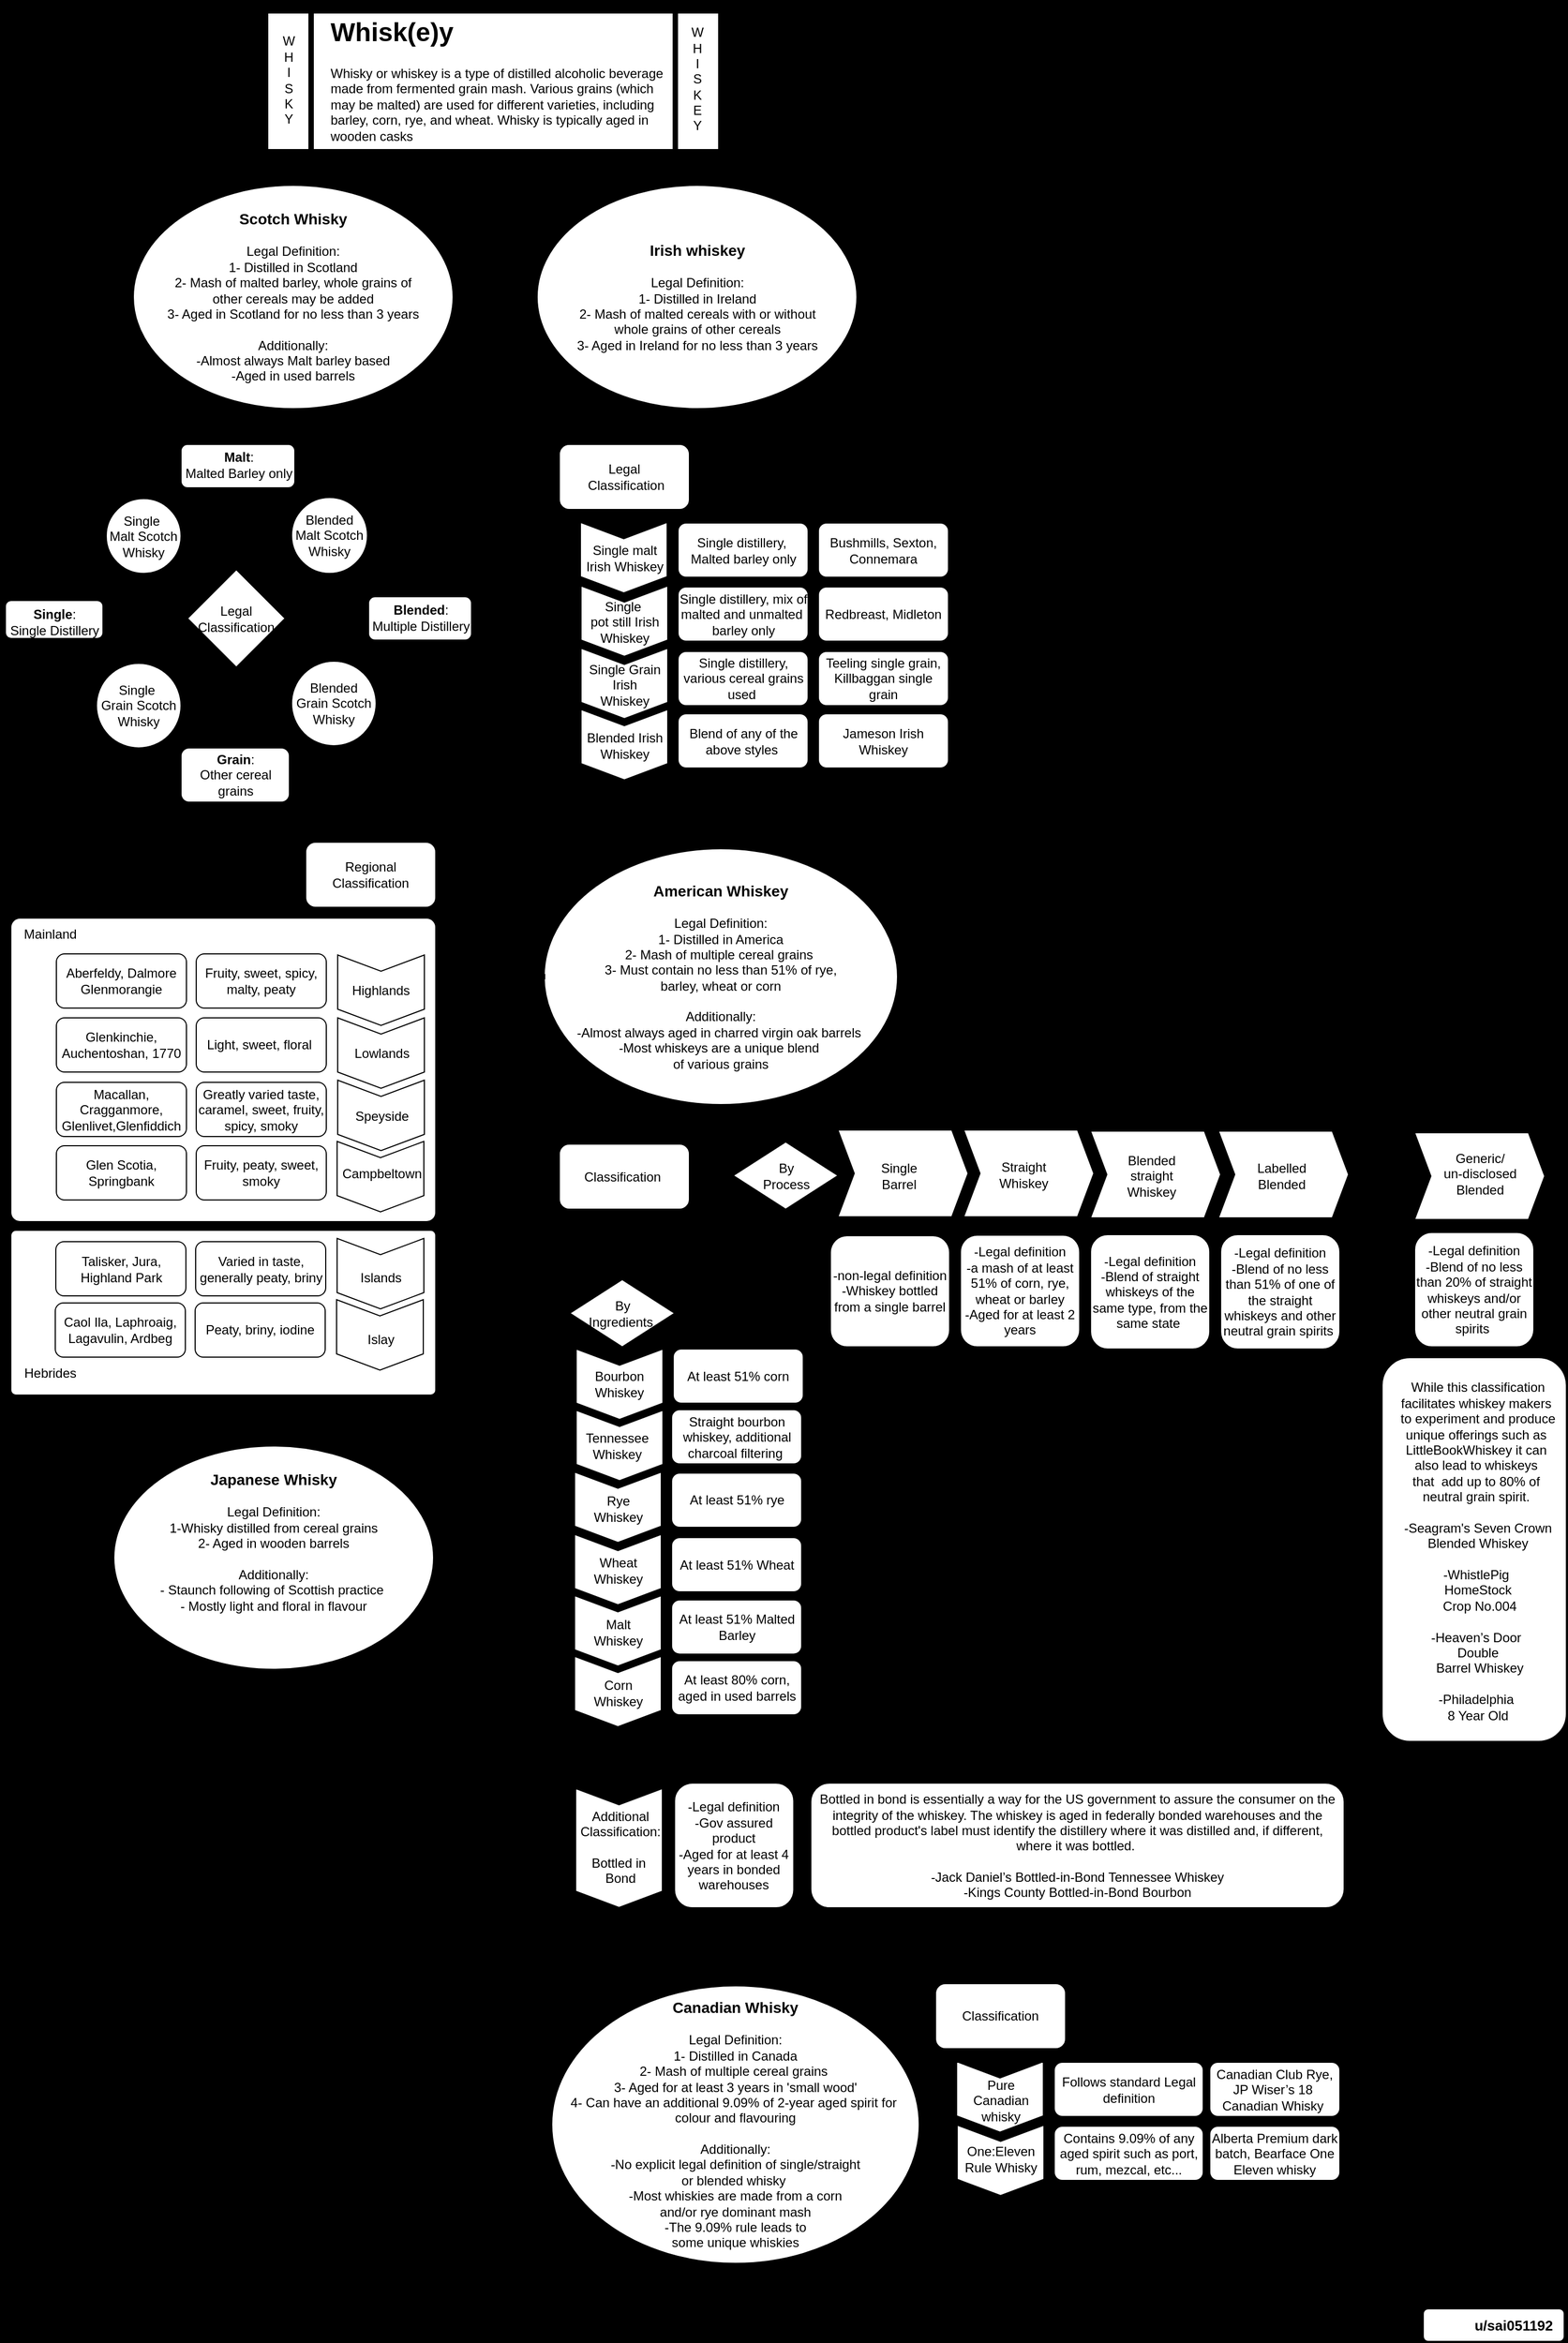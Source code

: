 <mxfile version="14.0.1" type="device"><diagram id="6a731a19-8d31-9384-78a2-239565b7b9f0" name="Page-1"><mxGraphModel dx="1146" dy="722" grid="1" gridSize="10" guides="1" tooltips="1" connect="1" arrows="1" fold="1" page="1" pageScale="1" pageWidth="1169" pageHeight="827" background="#000000" math="0" shadow="0"><root><mxCell id="0"/><mxCell id="1" parent="0"/><mxCell id="G5E0IawnPTicpQYg6UN2-80" value="" style="rounded=1;whiteSpace=wrap;html=1;arcSize=3;" vertex="1" parent="1"><mxGeometry x="140" y="1355" width="392" height="152" as="geometry"/></mxCell><mxCell id="G5E0IawnPTicpQYg6UN2-79" value="" style="rounded=1;whiteSpace=wrap;html=1;arcSize=3;" vertex="1" parent="1"><mxGeometry x="140" y="1067" width="392" height="280" as="geometry"/></mxCell><mxCell id="G5E0IawnPTicpQYg6UN2-76" value="" style="rounded=1;whiteSpace=wrap;html=1;" vertex="1" parent="1"><mxGeometry x="1405" y="1472.5" width="170" height="354" as="geometry"/></mxCell><mxCell id="c1NX1XKidlGwIYhlIk2x-1545" value="" style="shape=process;whiteSpace=wrap;html=1;backgroundOutline=1;rounded=0;sketch=0;strokeWidth=5;" parent="1" vertex="1"><mxGeometry x="375" y="230" width="420" height="130" as="geometry"/></mxCell><mxCell id="c1NX1XKidlGwIYhlIk2x-1542" value="&lt;h1&gt;Whisk(e)y&lt;/h1&gt;&lt;div&gt;Whisky or whiskey is a type of distilled alcoholic beverage made from fermented grain mash. Various grains (which may be malted) are used for different varieties, including barley, corn, rye, and wheat. Whisky is typically aged in wooden casks&lt;br&gt;&lt;/div&gt;" style="text;html=1;strokeColor=none;fillColor=none;spacing=5;spacingTop=-20;whiteSpace=wrap;overflow=hidden;rounded=0;sketch=0;" parent="1" vertex="1"><mxGeometry x="430" y="230" width="320" height="120" as="geometry"/></mxCell><mxCell id="c1NX1XKidlGwIYhlIk2x-1558" value="W&lt;br&gt;H&lt;br&gt;I&lt;br&gt;S&lt;br&gt;K&lt;br&gt;Y" style="text;html=1;align=center;verticalAlign=middle;resizable=0;points=[];autosize=1;" parent="1" vertex="1"><mxGeometry x="381" y="249" width="30" height="90" as="geometry"/></mxCell><mxCell id="c1NX1XKidlGwIYhlIk2x-1559" value="W&lt;br&gt;H&lt;br&gt;I&lt;br&gt;S&lt;br&gt;K&lt;br&gt;E&lt;br&gt;Y" style="text;html=1;align=center;verticalAlign=middle;resizable=0;points=[];autosize=1;" parent="1" vertex="1"><mxGeometry x="758" y="243" width="30" height="100" as="geometry"/></mxCell><mxCell id="c1NX1XKidlGwIYhlIk2x-1608" value="Regional Classification" style="rounded=1;whiteSpace=wrap;html=1;glass=0;sketch=0;" parent="1" vertex="1"><mxGeometry x="412" y="997" width="120" height="60" as="geometry"/></mxCell><mxCell id="c1NX1XKidlGwIYhlIk2x-1618" value="&lt;b style=&quot;font-size: 14px&quot;&gt;American Whiskey&lt;br&gt;&lt;/b&gt;&lt;br&gt;Legal Definition:&lt;br&gt;1- Distilled in America&lt;br&gt;2- Mash of multiple cereal&amp;nbsp;grains&amp;nbsp;&lt;br&gt;3- Must contain no less than 51% of rye, &lt;br&gt;barley, wheat or corn&lt;br&gt;&lt;br&gt;Additionally:&lt;br&gt;-Almost always aged in charred virgin oak&amp;nbsp;barrels&amp;nbsp;&lt;br&gt;-Most whiskeys are a unique blend&amp;nbsp;&lt;br&gt;of various grains" style="ellipse;whiteSpace=wrap;html=1;rounded=0;glass=0;sketch=0;strokeWidth=5;" parent="1" vertex="1"><mxGeometry x="630" y="1001" width="330" height="240" as="geometry"/></mxCell><mxCell id="c1NX1XKidlGwIYhlIk2x-1628" value="&lt;b style=&quot;font-size: 14px&quot;&gt;Irish whiskey&lt;br&gt;&lt;/b&gt;&lt;br&gt;Legal Definition:&lt;br&gt;1- Distilled in Ireland &lt;br&gt;2- Mash of malted cereals with or without &lt;br&gt;whole grains of other cereals&lt;br&gt;3- Aged in Ireland for no less than 3 years&lt;br&gt;" style="ellipse;whiteSpace=wrap;html=1;rounded=0;glass=0;sketch=0;strokeWidth=5;" parent="1" vertex="1"><mxGeometry x="623.5" y="389" width="299" height="210" as="geometry"/></mxCell><mxCell id="c1NX1XKidlGwIYhlIk2x-1642" value="Legal&lt;br&gt;&amp;nbsp;Classification" style="rounded=1;whiteSpace=wrap;html=1;glass=0;sketch=0;" parent="1" vertex="1"><mxGeometry x="646" y="630" width="120" height="60" as="geometry"/></mxCell><mxCell id="c1NX1XKidlGwIYhlIk2x-1671" value="Fruity, sweet, spicy, malty, peaty" style="rounded=1;whiteSpace=wrap;html=1;glass=0;sketch=0;" parent="1" vertex="1"><mxGeometry x="311" y="1100" width="120" height="50" as="geometry"/></mxCell><mxCell id="c1NX1XKidlGwIYhlIk2x-1676" value="Light, sweet, floral&amp;nbsp;" style="rounded=1;whiteSpace=wrap;html=1;glass=0;sketch=0;" parent="1" vertex="1"><mxGeometry x="311" y="1159" width="120" height="50" as="geometry"/></mxCell><mxCell id="c1NX1XKidlGwIYhlIk2x-1677" value="Greatly varied taste, caramel, sweet, fruity, spicy, smoky" style="rounded=1;whiteSpace=wrap;html=1;glass=0;sketch=0;" parent="1" vertex="1"><mxGeometry x="311" y="1218.5" width="120" height="50" as="geometry"/></mxCell><mxCell id="c1NX1XKidlGwIYhlIk2x-1678" value="Peaty, briny, iodine" style="rounded=1;whiteSpace=wrap;html=1;glass=0;sketch=0;" parent="1" vertex="1"><mxGeometry x="310" y="1422" width="120" height="50" as="geometry"/></mxCell><mxCell id="c1NX1XKidlGwIYhlIk2x-1679" value="Fruity, peaty, sweet, smoky" style="rounded=1;whiteSpace=wrap;html=1;glass=0;sketch=0;" parent="1" vertex="1"><mxGeometry x="311" y="1277" width="120" height="50" as="geometry"/></mxCell><mxCell id="c1NX1XKidlGwIYhlIk2x-1681" value="" style="shape=step;perimeter=stepPerimeter;whiteSpace=wrap;html=1;fixedSize=1;rounded=0;glass=0;sketch=0;rotation=90;size=15;direction=east;flipH=0;" parent="1" vertex="1"><mxGeometry x="672.95" y="694.45" width="65" height="80" as="geometry"/></mxCell><mxCell id="c1NX1XKidlGwIYhlIk2x-1682" value="" style="shape=step;perimeter=stepPerimeter;whiteSpace=wrap;html=1;fixedSize=1;rounded=0;glass=0;sketch=0;rotation=90;size=15;" parent="1" vertex="1"><mxGeometry x="673.5" y="753" width="65" height="80" as="geometry"/></mxCell><mxCell id="c1NX1XKidlGwIYhlIk2x-1683" value="" style="shape=step;perimeter=stepPerimeter;whiteSpace=wrap;html=1;fixedSize=1;rounded=0;glass=0;sketch=0;rotation=90;size=15;" parent="1" vertex="1"><mxGeometry x="673.5" y="810.5" width="65" height="80" as="geometry"/></mxCell><mxCell id="c1NX1XKidlGwIYhlIk2x-1684" value="" style="shape=step;perimeter=stepPerimeter;whiteSpace=wrap;html=1;fixedSize=1;rounded=0;glass=0;sketch=0;rotation=90;size=15;" parent="1" vertex="1"><mxGeometry x="673.5" y="867" width="65" height="80" as="geometry"/></mxCell><mxCell id="c1NX1XKidlGwIYhlIk2x-1685" value="Single malt&lt;br&gt;Irish Whiskey" style="text;html=1;align=center;verticalAlign=middle;resizable=0;points=[];autosize=1;" parent="1" vertex="1"><mxGeometry x="660.5" y="720" width="90" height="30" as="geometry"/></mxCell><mxCell id="c1NX1XKidlGwIYhlIk2x-1686" value="Single&amp;nbsp;&lt;br&gt;pot still Irish&lt;br&gt;Whiskey" style="text;html=1;align=center;verticalAlign=middle;resizable=0;points=[];autosize=1;" parent="1" vertex="1"><mxGeometry x="666" y="769" width="80" height="50" as="geometry"/></mxCell><mxCell id="c1NX1XKidlGwIYhlIk2x-1687" value="Single Grain &lt;br&gt;Irish&lt;br&gt;Whiskey" style="text;html=1;align=center;verticalAlign=middle;resizable=0;points=[];autosize=1;" parent="1" vertex="1"><mxGeometry x="666" y="826.5" width="80" height="50" as="geometry"/></mxCell><mxCell id="c1NX1XKidlGwIYhlIk2x-1688" value="Blended Irish&lt;br&gt;Whiskey" style="text;html=1;align=center;verticalAlign=middle;resizable=0;points=[];autosize=1;" parent="1" vertex="1"><mxGeometry x="661" y="893" width="90" height="30" as="geometry"/></mxCell><mxCell id="c1NX1XKidlGwIYhlIk2x-1691" value="Single distillery,&amp;nbsp; Malted barley only" style="rounded=1;whiteSpace=wrap;html=1;glass=0;sketch=0;" parent="1" vertex="1"><mxGeometry x="755.5" y="702.5" width="120" height="50" as="geometry"/></mxCell><mxCell id="c1NX1XKidlGwIYhlIk2x-1692" value="Single distillery, mix of malted and unmalted&amp;nbsp; barley only" style="rounded=1;whiteSpace=wrap;html=1;glass=0;sketch=0;" parent="1" vertex="1"><mxGeometry x="755.5" y="761.5" width="120" height="50" as="geometry"/></mxCell><mxCell id="c1NX1XKidlGwIYhlIk2x-1693" value="Single distillery, various cereal grains used&amp;nbsp;" style="rounded=1;whiteSpace=wrap;html=1;glass=0;sketch=0;" parent="1" vertex="1"><mxGeometry x="755.5" y="821" width="120" height="50" as="geometry"/></mxCell><mxCell id="c1NX1XKidlGwIYhlIk2x-1694" value="Blend of any of the above styles&amp;nbsp;" style="rounded=1;whiteSpace=wrap;html=1;glass=0;sketch=0;" parent="1" vertex="1"><mxGeometry x="755.5" y="878.5" width="120" height="50" as="geometry"/></mxCell><mxCell id="c1NX1XKidlGwIYhlIk2x-1696" value="" style="shape=step;perimeter=stepPerimeter;whiteSpace=wrap;html=1;fixedSize=1;rounded=0;glass=0;sketch=0;rotation=90;size=15;direction=east;flipH=0;" parent="1" vertex="1"><mxGeometry x="669.05" y="1457" width="65" height="80" as="geometry"/></mxCell><mxCell id="c1NX1XKidlGwIYhlIk2x-1697" value="" style="shape=step;perimeter=stepPerimeter;whiteSpace=wrap;html=1;fixedSize=1;rounded=0;glass=0;sketch=0;rotation=90;size=15;" parent="1" vertex="1"><mxGeometry x="667.55" y="1570.5" width="65" height="80" as="geometry"/></mxCell><mxCell id="c1NX1XKidlGwIYhlIk2x-1698" value="" style="shape=step;perimeter=stepPerimeter;whiteSpace=wrap;html=1;fixedSize=1;rounded=0;glass=0;sketch=0;rotation=90;size=15;" parent="1" vertex="1"><mxGeometry x="667.55" y="1628" width="65" height="80" as="geometry"/></mxCell><mxCell id="c1NX1XKidlGwIYhlIk2x-1699" value="" style="shape=step;perimeter=stepPerimeter;whiteSpace=wrap;html=1;fixedSize=1;rounded=0;glass=0;sketch=0;rotation=90;size=15;" parent="1" vertex="1"><mxGeometry x="667.55" y="1684.5" width="65" height="80" as="geometry"/></mxCell><mxCell id="c1NX1XKidlGwIYhlIk2x-1700" value="Bourbon&lt;br&gt;Whiskey" style="text;html=1;align=center;verticalAlign=middle;resizable=0;points=[];autosize=1;" parent="1" vertex="1"><mxGeometry x="671.05" y="1482" width="60" height="30" as="geometry"/></mxCell><mxCell id="c1NX1XKidlGwIYhlIk2x-1701" value="Rye&lt;br&gt;Whiskey" style="text;html=1;align=center;verticalAlign=middle;resizable=0;points=[];autosize=1;" parent="1" vertex="1"><mxGeometry x="670.05" y="1596.5" width="60" height="30" as="geometry"/></mxCell><mxCell id="c1NX1XKidlGwIYhlIk2x-1702" value="Wheat&lt;br&gt;Whiskey" style="text;html=1;align=center;verticalAlign=middle;resizable=0;points=[];autosize=1;" parent="1" vertex="1"><mxGeometry x="670.05" y="1654" width="60" height="30" as="geometry"/></mxCell><mxCell id="c1NX1XKidlGwIYhlIk2x-1703" value="Malt&lt;br&gt;Whiskey" style="text;html=1;align=center;verticalAlign=middle;resizable=0;points=[];autosize=1;" parent="1" vertex="1"><mxGeometry x="670.05" y="1710.5" width="60" height="30" as="geometry"/></mxCell><mxCell id="c1NX1XKidlGwIYhlIk2x-1704" value="At least 51% corn" style="rounded=1;whiteSpace=wrap;html=1;glass=0;sketch=0;" parent="1" vertex="1"><mxGeometry x="751.05" y="1464.5" width="120" height="50" as="geometry"/></mxCell><mxCell id="c1NX1XKidlGwIYhlIk2x-1705" value="At least 51% rye" style="rounded=1;whiteSpace=wrap;html=1;glass=0;sketch=0;" parent="1" vertex="1"><mxGeometry x="749.55" y="1579" width="120" height="50" as="geometry"/></mxCell><mxCell id="c1NX1XKidlGwIYhlIk2x-1706" value="At least 51% Wheat" style="rounded=1;whiteSpace=wrap;html=1;glass=0;sketch=0;" parent="1" vertex="1"><mxGeometry x="749.55" y="1638.5" width="120" height="50" as="geometry"/></mxCell><mxCell id="c1NX1XKidlGwIYhlIk2x-1707" value="At least 51% Malted Barley" style="rounded=1;whiteSpace=wrap;html=1;glass=0;sketch=0;" parent="1" vertex="1"><mxGeometry x="749.55" y="1696" width="120" height="50" as="geometry"/></mxCell><mxCell id="c1NX1XKidlGwIYhlIk2x-1571" value="&lt;span&gt;&lt;b&gt;&lt;font style=&quot;font-size: 14px&quot;&gt;Scotch Whisky&lt;/font&gt;&lt;/b&gt;&lt;/span&gt;&lt;br&gt;&lt;br&gt;&lt;span&gt;Legal Definition:&lt;/span&gt;&lt;br&gt;&lt;span&gt;1- Distilled in Scotland&lt;br&gt;2- Mash of malted barley, whole grains of &lt;br&gt;other cereals may be added&lt;br&gt;3- Aged in Scotland for no less than 3 years&lt;br&gt;&lt;br&gt;&lt;/span&gt;Additionally:&lt;br&gt;-Almost always Malt barley based&lt;br&gt;-Aged in used barrels&lt;span&gt;&lt;br&gt;&lt;/span&gt;" style="ellipse;whiteSpace=wrap;html=1;rounded=0;glass=0;sketch=0;strokeWidth=5;" parent="1" vertex="1"><mxGeometry x="251" y="389" width="299" height="210" as="geometry"/></mxCell><mxCell id="c1NX1XKidlGwIYhlIk2x-1709" value="" style="group" parent="1" vertex="1" connectable="0"><mxGeometry x="130" y="630" width="443" height="330" as="geometry"/></mxCell><mxCell id="c1NX1XKidlGwIYhlIk2x-1594" value="" style="group" parent="c1NX1XKidlGwIYhlIk2x-1709" vertex="1" connectable="0"><mxGeometry x="333" y="140.5" width="110" height="40" as="geometry"/></mxCell><mxCell id="c1NX1XKidlGwIYhlIk2x-1593" value="" style="rounded=1;whiteSpace=wrap;html=1;glass=0;sketch=0;" parent="c1NX1XKidlGwIYhlIk2x-1594" vertex="1"><mxGeometry x="7" width="95" height="40" as="geometry"/></mxCell><mxCell id="c1NX1XKidlGwIYhlIk2x-1584" value="&lt;b&gt;Blended&lt;/b&gt;: &lt;br&gt;Multiple Distillery" style="text;html=1;align=center;verticalAlign=middle;resizable=0;points=[];autosize=1;" parent="c1NX1XKidlGwIYhlIk2x-1594" vertex="1"><mxGeometry y="4.5" width="110" height="30" as="geometry"/></mxCell><mxCell id="c1NX1XKidlGwIYhlIk2x-1581" value="" style="endArrow=none;html=1;" parent="c1NX1XKidlGwIYhlIk2x-1709" edge="1"><mxGeometry x="-80" y="40" width="50" height="50" as="geometry"><mxPoint x="98" y="160" as="sourcePoint"/><mxPoint x="338" y="160" as="targetPoint"/></mxGeometry></mxCell><mxCell id="c1NX1XKidlGwIYhlIk2x-1582" value="" style="endArrow=none;html=1;" parent="c1NX1XKidlGwIYhlIk2x-1709" edge="1"><mxGeometry x="-80" y="40" width="50" height="50" as="geometry"><mxPoint x="218" y="40" as="sourcePoint"/><mxPoint x="218" y="280" as="targetPoint"/></mxGeometry></mxCell><mxCell id="c1NX1XKidlGwIYhlIk2x-1588" value="" style="group" parent="c1NX1XKidlGwIYhlIk2x-1709" vertex="1" connectable="0"><mxGeometry x="167" width="105" height="40" as="geometry"/></mxCell><mxCell id="c1NX1XKidlGwIYhlIk2x-1587" value="" style="rounded=1;whiteSpace=wrap;html=1;glass=0;sketch=0;" parent="c1NX1XKidlGwIYhlIk2x-1588" vertex="1"><mxGeometry width="105" height="40" as="geometry"/></mxCell><mxCell id="c1NX1XKidlGwIYhlIk2x-1585" value="&lt;b&gt;Malt&lt;/b&gt;: &lt;br&gt;Malted Barley only" style="text;html=1;align=center;verticalAlign=middle;resizable=0;points=[];autosize=1;" parent="c1NX1XKidlGwIYhlIk2x-1588" vertex="1"><mxGeometry x="-2" y="4" width="110" height="30" as="geometry"/></mxCell><mxCell id="c1NX1XKidlGwIYhlIk2x-1591" value="" style="group" parent="c1NX1XKidlGwIYhlIk2x-1709" vertex="1" connectable="0"><mxGeometry y="144" width="100" height="35" as="geometry"/></mxCell><mxCell id="c1NX1XKidlGwIYhlIk2x-1589" value="" style="rounded=1;whiteSpace=wrap;html=1;glass=0;sketch=0;" parent="c1NX1XKidlGwIYhlIk2x-1591" vertex="1"><mxGeometry x="5" width="90" height="35" as="geometry"/></mxCell><mxCell id="c1NX1XKidlGwIYhlIk2x-1583" value="&lt;b&gt;Single&lt;/b&gt;: &lt;br&gt;Single Distillery" style="text;html=1;align=center;verticalAlign=middle;resizable=0;points=[];autosize=1;" parent="c1NX1XKidlGwIYhlIk2x-1591" vertex="1"><mxGeometry y="5" width="100" height="30" as="geometry"/></mxCell><mxCell id="c1NX1XKidlGwIYhlIk2x-1595" value="Legal&lt;br&gt;Classification" style="rhombus;whiteSpace=wrap;html=1;rounded=0;glass=0;sketch=0;" parent="c1NX1XKidlGwIYhlIk2x-1709" vertex="1"><mxGeometry x="173" y="115.5" width="90" height="90" as="geometry"/></mxCell><mxCell id="c1NX1XKidlGwIYhlIk2x-1596" value="Single&amp;nbsp;&lt;br&gt;Malt Scotch Whisky" style="ellipse;whiteSpace=wrap;html=1;aspect=fixed;rounded=0;glass=0;sketch=0;" parent="c1NX1XKidlGwIYhlIk2x-1709" vertex="1"><mxGeometry x="98" y="50" width="69" height="69" as="geometry"/></mxCell><mxCell id="c1NX1XKidlGwIYhlIk2x-1597" value="Blended Malt Scotch Whisky" style="ellipse;whiteSpace=wrap;html=1;aspect=fixed;rounded=0;glass=0;sketch=0;" parent="c1NX1XKidlGwIYhlIk2x-1709" vertex="1"><mxGeometry x="269" y="49" width="70" height="70" as="geometry"/></mxCell><mxCell id="c1NX1XKidlGwIYhlIk2x-1598" value="Single&amp;nbsp;&lt;br&gt;Grain Scotch Whisky" style="ellipse;whiteSpace=wrap;html=1;aspect=fixed;rounded=0;glass=0;sketch=0;" parent="c1NX1XKidlGwIYhlIk2x-1709" vertex="1"><mxGeometry x="89" y="202" width="78" height="78" as="geometry"/></mxCell><mxCell id="c1NX1XKidlGwIYhlIk2x-1599" value="Blended Grain Scotch Whisky" style="ellipse;whiteSpace=wrap;html=1;aspect=fixed;rounded=0;glass=0;sketch=0;" parent="c1NX1XKidlGwIYhlIk2x-1709" vertex="1"><mxGeometry x="269" y="200" width="78" height="78" as="geometry"/></mxCell><mxCell id="c1NX1XKidlGwIYhlIk2x-1605" value="" style="group" parent="c1NX1XKidlGwIYhlIk2x-1709" vertex="1" connectable="0"><mxGeometry x="167" y="280" width="100" height="50" as="geometry"/></mxCell><mxCell id="c1NX1XKidlGwIYhlIk2x-1590" value="" style="rounded=1;whiteSpace=wrap;html=1;glass=0;sketch=0;" parent="c1NX1XKidlGwIYhlIk2x-1605" vertex="1"><mxGeometry width="100" height="50" as="geometry"/></mxCell><mxCell id="c1NX1XKidlGwIYhlIk2x-1586" value="&lt;b&gt;Grain&lt;/b&gt;: &lt;br&gt;Other cereal &lt;br&gt;grains" style="text;html=1;align=center;verticalAlign=middle;resizable=0;points=[];autosize=1;" parent="c1NX1XKidlGwIYhlIk2x-1605" vertex="1"><mxGeometry x="10" width="80" height="50" as="geometry"/></mxCell><mxCell id="c1NX1XKidlGwIYhlIk2x-1710" value="" style="endArrow=none;html=1;entryX=0.5;entryY=1;entryDx=0;entryDy=0;strokeWidth=5;" parent="1" target="c1NX1XKidlGwIYhlIk2x-1545" edge="1"><mxGeometry width="50" height="50" relative="1" as="geometry"><mxPoint x="585" y="2330" as="sourcePoint"/><mxPoint x="590" y="830" as="targetPoint"/></mxGeometry></mxCell><mxCell id="c1NX1XKidlGwIYhlIk2x-1711" value="" style="endArrow=none;html=1;strokeWidth=5;exitX=1;exitY=0.5;exitDx=0;exitDy=0;entryX=0;entryY=0.5;entryDx=0;entryDy=0;" parent="1" source="c1NX1XKidlGwIYhlIk2x-1571" target="c1NX1XKidlGwIYhlIk2x-1628" edge="1"><mxGeometry width="50" height="50" relative="1" as="geometry"><mxPoint x="420" y="540" as="sourcePoint"/><mxPoint x="590" y="490" as="targetPoint"/></mxGeometry></mxCell><mxCell id="c1NX1XKidlGwIYhlIk2x-1712" value="" style="endArrow=none;html=1;strokeWidth=5;entryX=0;entryY=0.5;entryDx=0;entryDy=0;" parent="1" edge="1"><mxGeometry width="50" height="50" relative="1" as="geometry"><mxPoint x="583" y="1121" as="sourcePoint"/><mxPoint x="633" y="1121" as="targetPoint"/></mxGeometry></mxCell><mxCell id="c1NX1XKidlGwIYhlIk2x-1718" value="Bushmills, Sexton, Connemara" style="rounded=1;whiteSpace=wrap;html=1;glass=0;sketch=0;" parent="1" vertex="1"><mxGeometry x="885" y="702.5" width="120" height="50" as="geometry"/></mxCell><mxCell id="c1NX1XKidlGwIYhlIk2x-1719" value="Redbreast, Midleton" style="rounded=1;whiteSpace=wrap;html=1;glass=0;sketch=0;" parent="1" vertex="1"><mxGeometry x="885" y="761.5" width="120" height="50" as="geometry"/></mxCell><mxCell id="c1NX1XKidlGwIYhlIk2x-1720" value="Teeling single grain,&lt;br&gt;Killbaggan single grain" style="rounded=1;whiteSpace=wrap;html=1;glass=0;sketch=0;" parent="1" vertex="1"><mxGeometry x="885" y="821" width="120" height="50" as="geometry"/></mxCell><mxCell id="c1NX1XKidlGwIYhlIk2x-1721" value="Jameson Irish Whiskey" style="rounded=1;whiteSpace=wrap;html=1;glass=0;sketch=0;" parent="1" vertex="1"><mxGeometry x="885" y="878.5" width="120" height="50" as="geometry"/></mxCell><mxCell id="c1NX1XKidlGwIYhlIk2x-1722" value="Aberfeldy, Dalmore Glenmorangie" style="rounded=1;whiteSpace=wrap;html=1;glass=0;sketch=0;" parent="1" vertex="1"><mxGeometry x="182" y="1100" width="120" height="50" as="geometry"/></mxCell><mxCell id="c1NX1XKidlGwIYhlIk2x-1723" value="Glenkinchie, Auchentoshan, 1770" style="rounded=1;whiteSpace=wrap;html=1;glass=0;sketch=0;" parent="1" vertex="1"><mxGeometry x="182" y="1159" width="120" height="50" as="geometry"/></mxCell><mxCell id="c1NX1XKidlGwIYhlIk2x-1724" value="Macallan, Cragganmore, Glenlivet,Glenfiddich" style="rounded=1;whiteSpace=wrap;html=1;glass=0;sketch=0;" parent="1" vertex="1"><mxGeometry x="182" y="1218.5" width="120" height="50" as="geometry"/></mxCell><mxCell id="c1NX1XKidlGwIYhlIk2x-1725" value="Caol Ila, Laphroaig, Lagavulin, Ardbeg" style="rounded=1;whiteSpace=wrap;html=1;glass=0;sketch=0;" parent="1" vertex="1"><mxGeometry x="181" y="1422" width="120" height="50" as="geometry"/></mxCell><mxCell id="c1NX1XKidlGwIYhlIk2x-1726" value="Glen Scotia, Springbank" style="rounded=1;whiteSpace=wrap;html=1;glass=0;sketch=0;" parent="1" vertex="1"><mxGeometry x="182" y="1277" width="120" height="50" as="geometry"/></mxCell><mxCell id="c1NX1XKidlGwIYhlIk2x-1658" value="" style="shape=step;perimeter=stepPerimeter;whiteSpace=wrap;html=1;fixedSize=1;rounded=0;glass=0;sketch=0;rotation=90;size=15;direction=east;flipH=0;" parent="1" vertex="1"><mxGeometry x="449" y="1093.5" width="65" height="80" as="geometry"/></mxCell><mxCell id="c1NX1XKidlGwIYhlIk2x-1659" value="" style="shape=step;perimeter=stepPerimeter;whiteSpace=wrap;html=1;fixedSize=1;rounded=0;glass=0;sketch=0;rotation=90;size=15;" parent="1" vertex="1"><mxGeometry x="449" y="1151.5" width="65" height="80" as="geometry"/></mxCell><mxCell id="c1NX1XKidlGwIYhlIk2x-1660" value="" style="shape=step;perimeter=stepPerimeter;whiteSpace=wrap;html=1;fixedSize=1;rounded=0;glass=0;sketch=0;rotation=90;size=15;" parent="1" vertex="1"><mxGeometry x="449" y="1209" width="65" height="80" as="geometry"/></mxCell><mxCell id="c1NX1XKidlGwIYhlIk2x-1661" value="" style="shape=step;perimeter=stepPerimeter;whiteSpace=wrap;html=1;fixedSize=1;rounded=0;glass=0;sketch=0;rotation=90;size=15;" parent="1" vertex="1"><mxGeometry x="448" y="1411.5" width="65" height="80" as="geometry"/></mxCell><mxCell id="c1NX1XKidlGwIYhlIk2x-1662" value="Highlands" style="text;html=1;align=center;verticalAlign=middle;resizable=0;points=[];autosize=1;" parent="1" vertex="1"><mxGeometry x="446" y="1123.5" width="70" height="20" as="geometry"/></mxCell><mxCell id="c1NX1XKidlGwIYhlIk2x-1663" value="Lowlands" style="text;html=1;align=center;verticalAlign=middle;resizable=0;points=[];autosize=1;" parent="1" vertex="1"><mxGeometry x="446.5" y="1181.5" width="70" height="20" as="geometry"/></mxCell><mxCell id="c1NX1XKidlGwIYhlIk2x-1664" value="Speyside" style="text;html=1;align=center;verticalAlign=middle;resizable=0;points=[];autosize=1;" parent="1" vertex="1"><mxGeometry x="446.5" y="1240" width="70" height="20" as="geometry"/></mxCell><mxCell id="c1NX1XKidlGwIYhlIk2x-1665" value="Islay" style="text;html=1;align=center;verticalAlign=middle;resizable=0;points=[];autosize=1;" parent="1" vertex="1"><mxGeometry x="460.5" y="1445.5" width="40" height="20" as="geometry"/></mxCell><mxCell id="c1NX1XKidlGwIYhlIk2x-1666" value="" style="shape=step;perimeter=stepPerimeter;whiteSpace=wrap;html=1;fixedSize=1;rounded=0;glass=0;sketch=0;rotation=90;size=15;" parent="1" vertex="1"><mxGeometry x="448.5" y="1265.5" width="65" height="80" as="geometry"/></mxCell><mxCell id="c1NX1XKidlGwIYhlIk2x-1667" value="Campbeltown" style="text;html=1;align=center;verticalAlign=middle;resizable=0;points=[];autosize=1;" parent="1" vertex="1"><mxGeometry x="437" y="1292.5" width="90" height="20" as="geometry"/></mxCell><mxCell id="G5E0IawnPTicpQYg6UN2-1" value="Varied in taste, generally peaty, briny" style="rounded=1;whiteSpace=wrap;html=1;glass=0;sketch=0;" vertex="1" parent="1"><mxGeometry x="310.5" y="1365.5" width="120" height="50" as="geometry"/></mxCell><mxCell id="G5E0IawnPTicpQYg6UN2-2" value="Talisker, Jura, Highland Park" style="rounded=1;whiteSpace=wrap;html=1;glass=0;sketch=0;" vertex="1" parent="1"><mxGeometry x="181.5" y="1365.5" width="120" height="50" as="geometry"/></mxCell><mxCell id="G5E0IawnPTicpQYg6UN2-3" value="" style="shape=step;perimeter=stepPerimeter;whiteSpace=wrap;html=1;fixedSize=1;rounded=0;glass=0;sketch=0;rotation=90;size=15;" vertex="1" parent="1"><mxGeometry x="448.5" y="1355" width="65" height="80" as="geometry"/></mxCell><mxCell id="G5E0IawnPTicpQYg6UN2-4" value="Islands" style="text;html=1;align=center;verticalAlign=middle;resizable=0;points=[];autosize=1;" vertex="1" parent="1"><mxGeometry x="456" y="1389" width="50" height="20" as="geometry"/></mxCell><mxCell id="G5E0IawnPTicpQYg6UN2-5" value="" style="shape=step;perimeter=stepPerimeter;whiteSpace=wrap;html=1;fixedSize=1;rounded=0;glass=0;sketch=0;rotation=90;size=15;" vertex="1" parent="1"><mxGeometry x="667.55" y="1740.5" width="65" height="80" as="geometry"/></mxCell><mxCell id="G5E0IawnPTicpQYg6UN2-6" value="Corn&lt;br&gt;Whiskey" style="text;html=1;align=center;verticalAlign=middle;resizable=0;points=[];autosize=1;" vertex="1" parent="1"><mxGeometry x="670.05" y="1766.5" width="60" height="30" as="geometry"/></mxCell><mxCell id="G5E0IawnPTicpQYg6UN2-7" value="At least 80% corn, aged in used barrels" style="rounded=1;whiteSpace=wrap;html=1;glass=0;sketch=0;" vertex="1" parent="1"><mxGeometry x="749.55" y="1752" width="120" height="50" as="geometry"/></mxCell><mxCell id="G5E0IawnPTicpQYg6UN2-10" value="" style="shape=step;perimeter=stepPerimeter;whiteSpace=wrap;html=1;fixedSize=1;rounded=0;glass=0;sketch=0;rotation=90;size=15;direction=east;flipH=0;" vertex="1" parent="1"><mxGeometry x="669.05" y="1513.5" width="65" height="80" as="geometry"/></mxCell><mxCell id="G5E0IawnPTicpQYg6UN2-11" value="&lt;span&gt;Tennessee&lt;br&gt;Whiskey&lt;/span&gt;" style="text;html=1;align=center;verticalAlign=middle;resizable=0;points=[];autosize=1;" vertex="1" parent="1"><mxGeometry x="664.05" y="1538.5" width="70" height="30" as="geometry"/></mxCell><mxCell id="G5E0IawnPTicpQYg6UN2-12" value="Straight bourbon whiskey, additional charcoal filtering&amp;nbsp;" style="rounded=1;whiteSpace=wrap;html=1;glass=0;sketch=0;" vertex="1" parent="1"><mxGeometry x="749.55" y="1520.5" width="120" height="50" as="geometry"/></mxCell><mxCell id="G5E0IawnPTicpQYg6UN2-19" value="By&lt;br&gt;Ingredients&amp;nbsp;" style="rhombus;whiteSpace=wrap;html=1;" vertex="1" parent="1"><mxGeometry x="655.77" y="1400.5" width="96.5" height="62" as="geometry"/></mxCell><mxCell id="G5E0IawnPTicpQYg6UN2-21" value="" style="shape=step;perimeter=stepPerimeter;whiteSpace=wrap;html=1;fixedSize=1;rounded=0;glass=0;sketch=0;rotation=0;size=15;direction=east;flipH=0;" vertex="1" parent="1"><mxGeometry x="903.05" y="1262.5" width="120" height="80" as="geometry"/></mxCell><mxCell id="G5E0IawnPTicpQYg6UN2-22" value="Single&lt;br&gt;Barrel" style="text;html=1;align=center;verticalAlign=middle;resizable=0;points=[];autosize=1;" vertex="1" parent="1"><mxGeometry x="933.6" y="1290" width="50" height="30" as="geometry"/></mxCell><mxCell id="G5E0IawnPTicpQYg6UN2-23" value="" style="shape=step;perimeter=stepPerimeter;whiteSpace=wrap;html=1;fixedSize=1;rounded=0;glass=0;sketch=0;rotation=90;size=15;direction=east;flipH=0;" vertex="1" parent="1"><mxGeometry x="646.21" y="1884.85" width="109.68" height="80" as="geometry"/></mxCell><mxCell id="G5E0IawnPTicpQYg6UN2-24" value="Additional&lt;br&gt;Classification:&lt;br&gt;&lt;br&gt;Bottled in&amp;nbsp;&lt;br&gt;Bond" style="text;html=1;align=center;verticalAlign=middle;resizable=0;points=[];autosize=1;" vertex="1" parent="1"><mxGeometry x="656.55" y="1888.73" width="90" height="70" as="geometry"/></mxCell><mxCell id="G5E0IawnPTicpQYg6UN2-25" value="" style="shape=step;perimeter=stepPerimeter;whiteSpace=wrap;html=1;fixedSize=1;rounded=0;glass=0;sketch=0;rotation=0;size=15;direction=east;flipH=0;" vertex="1" parent="1"><mxGeometry x="1019.05" y="1262.5" width="120" height="80" as="geometry"/></mxCell><mxCell id="G5E0IawnPTicpQYg6UN2-26" value="Straight&lt;br&gt;Whiskey" style="text;html=1;align=center;verticalAlign=middle;resizable=0;points=[];autosize=1;" vertex="1" parent="1"><mxGeometry x="1044.1" y="1288.5" width="60" height="30" as="geometry"/></mxCell><mxCell id="G5E0IawnPTicpQYg6UN2-27" value="" style="shape=step;perimeter=stepPerimeter;whiteSpace=wrap;html=1;fixedSize=1;rounded=0;glass=0;sketch=0;rotation=0;size=15;direction=east;flipH=0;" vertex="1" parent="1"><mxGeometry x="1254.05" y="1263.5" width="120" height="80" as="geometry"/></mxCell><mxCell id="G5E0IawnPTicpQYg6UN2-28" value="Labelled&lt;br&gt;Blended" style="text;html=1;align=center;verticalAlign=middle;resizable=0;points=[];autosize=1;" vertex="1" parent="1"><mxGeometry x="1282.1" y="1289.5" width="60" height="30" as="geometry"/></mxCell><mxCell id="G5E0IawnPTicpQYg6UN2-31" value="-non-legal definition&lt;br&gt;-Whiskey bottled from a single barrel" style="rounded=1;whiteSpace=wrap;html=1;glass=0;sketch=0;" vertex="1" parent="1"><mxGeometry x="896.05" y="1360" width="110" height="102.5" as="geometry"/></mxCell><mxCell id="G5E0IawnPTicpQYg6UN2-32" value="-Legal definition&lt;br&gt;-Gov assured product&lt;br&gt;-Aged for at least 4 years in bonded warehouses" style="rounded=1;whiteSpace=wrap;html=1;glass=0;sketch=0;" vertex="1" parent="1"><mxGeometry x="752.27" y="1865" width="110" height="115" as="geometry"/></mxCell><mxCell id="G5E0IawnPTicpQYg6UN2-33" value="-Legal definition&lt;br&gt;-a mash of at least 51% of corn, rye, wheat or barley&lt;br&gt;-Aged for at least 2 years" style="rounded=1;whiteSpace=wrap;html=1;glass=0;sketch=0;" vertex="1" parent="1"><mxGeometry x="1016.05" y="1359.5" width="110" height="103" as="geometry"/></mxCell><mxCell id="G5E0IawnPTicpQYg6UN2-34" value="-Legal definition&lt;br&gt;-Blend of no less than 51% of one of the straight whiskeys and other neutral grain spirits&amp;nbsp;" style="rounded=1;whiteSpace=wrap;html=1;glass=0;sketch=0;" vertex="1" parent="1"><mxGeometry x="1256.05" y="1359" width="110" height="105.5" as="geometry"/></mxCell><mxCell id="G5E0IawnPTicpQYg6UN2-35" value="" style="shape=step;perimeter=stepPerimeter;whiteSpace=wrap;html=1;fixedSize=1;rounded=0;glass=0;sketch=0;rotation=0;size=15;direction=east;flipH=0;" vertex="1" parent="1"><mxGeometry x="1435" y="1265" width="120" height="80" as="geometry"/></mxCell><mxCell id="G5E0IawnPTicpQYg6UN2-36" value="Generic/&lt;br&gt;un-disclosed&lt;br&gt;Blended" style="text;html=1;align=center;verticalAlign=middle;resizable=0;points=[];autosize=1;" vertex="1" parent="1"><mxGeometry x="1455" y="1277.5" width="80" height="50" as="geometry"/></mxCell><mxCell id="G5E0IawnPTicpQYg6UN2-37" value="-Legal definition&lt;br&gt;-Blend of no less than 20% of straight whiskeys and/or other neutral grain spirits&amp;nbsp;" style="rounded=1;whiteSpace=wrap;html=1;glass=0;sketch=0;" vertex="1" parent="1"><mxGeometry x="1435" y="1357" width="110" height="105.5" as="geometry"/></mxCell><mxCell id="G5E0IawnPTicpQYg6UN2-39" value="Jack Daniel's&lt;br&gt;Single Barrel" style="text;html=1;align=center;verticalAlign=middle;resizable=0;points=[];autosize=1;" vertex="1" parent="1"><mxGeometry x="898.05" y="1530.5" width="90" height="30" as="geometry"/></mxCell><mxCell id="G5E0IawnPTicpQYg6UN2-40" value="Sazerac Straight&lt;br&gt;Rye whiskey" style="text;html=1;align=center;verticalAlign=middle;resizable=0;points=[];autosize=1;" vertex="1" parent="1"><mxGeometry x="1018.05" y="1593.5" width="100" height="30" as="geometry"/></mxCell><mxCell id="G5E0IawnPTicpQYg6UN2-41" value="Jack Daniel's&lt;br&gt;Old No. 7" style="text;html=1;align=center;verticalAlign=middle;resizable=0;points=[];autosize=1;" vertex="1" parent="1"><mxGeometry x="1023.05" y="1530.5" width="90" height="30" as="geometry"/></mxCell><mxCell id="G5E0IawnPTicpQYg6UN2-46" value="" style="shape=step;perimeter=stepPerimeter;whiteSpace=wrap;html=1;fixedSize=1;rounded=0;glass=0;sketch=0;rotation=0;size=15;direction=east;flipH=0;" vertex="1" parent="1"><mxGeometry x="1136.05" y="1263.5" width="120" height="80" as="geometry"/></mxCell><mxCell id="G5E0IawnPTicpQYg6UN2-47" value="Blended&lt;br&gt;straight&lt;br&gt;Whiskey" style="text;html=1;align=center;verticalAlign=middle;resizable=0;points=[];autosize=1;" vertex="1" parent="1"><mxGeometry x="1162.1" y="1279.5" width="60" height="50" as="geometry"/></mxCell><mxCell id="G5E0IawnPTicpQYg6UN2-48" value="-Legal definition&lt;br&gt;-Blend of straight whiskeys of the same type, from the same state&amp;nbsp;" style="rounded=1;whiteSpace=wrap;html=1;glass=0;sketch=0;" vertex="1" parent="1"><mxGeometry x="1136.05" y="1359" width="110" height="105.5" as="geometry"/></mxCell><mxCell id="G5E0IawnPTicpQYg6UN2-49" value="Old Elk Blended&lt;br&gt;Straight Bourbon&amp;nbsp;&lt;br&gt;Whiskey" style="text;html=1;align=center;verticalAlign=middle;resizable=0;points=[];autosize=1;" vertex="1" parent="1"><mxGeometry x="1136.05" y="1470.5" width="110" height="50" as="geometry"/></mxCell><mxCell id="G5E0IawnPTicpQYg6UN2-50" value="High West&lt;br&gt;Double Rye" style="text;html=1;align=center;verticalAlign=middle;resizable=0;points=[];autosize=1;" vertex="1" parent="1"><mxGeometry x="1151.05" y="1592.5" width="80" height="30" as="geometry"/></mxCell><mxCell id="G5E0IawnPTicpQYg6UN2-55" value="Woodford Reserve &lt;br&gt;Kentucky Straight &lt;br&gt;Malt Whiskey" style="text;html=1;align=center;verticalAlign=middle;resizable=0;points=[];autosize=1;" vertex="1" parent="1"><mxGeometry x="1008.05" y="1696" width="120" height="50" as="geometry"/></mxCell><mxCell id="G5E0IawnPTicpQYg6UN2-58" value="Cedar Ridge&lt;br&gt;Wheat" style="text;html=1;align=center;verticalAlign=middle;resizable=0;points=[];autosize=1;" vertex="1" parent="1"><mxGeometry x="1028.05" y="1648.5" width="80" height="30" as="geometry"/></mxCell><mxCell id="G5E0IawnPTicpQYg6UN2-59" value="Mellow Corn&lt;br&gt;Straight Whiskey" style="text;html=1;align=center;verticalAlign=middle;resizable=0;points=[];autosize=1;" vertex="1" parent="1"><mxGeometry x="1013.05" y="1762" width="110" height="30" as="geometry"/></mxCell><mxCell id="G5E0IawnPTicpQYg6UN2-60" value="Kentucky Owl&lt;br&gt;Straight Bourbon" style="text;html=1;align=center;verticalAlign=middle;resizable=0;points=[];autosize=1;" vertex="1" parent="1"><mxGeometry x="1011.05" y="1476" width="110" height="30" as="geometry"/></mxCell><mxCell id="G5E0IawnPTicpQYg6UN2-61" value="Jack Daniel's&amp;nbsp;&lt;br&gt;Single Barrel Rye" style="text;html=1;align=center;verticalAlign=middle;resizable=0;points=[];autosize=1;" vertex="1" parent="1"><mxGeometry x="888.05" y="1589" width="110" height="30" as="geometry"/></mxCell><mxCell id="G5E0IawnPTicpQYg6UN2-62" value="Bare Knuckle Straight &lt;br&gt;Wheat Whiskey &lt;br&gt;Single Barrel" style="text;html=1;align=center;verticalAlign=middle;resizable=0;points=[];autosize=1;" vertex="1" parent="1"><mxGeometry x="881.05" y="1643" width="130" height="50" as="geometry"/></mxCell><mxCell id="G5E0IawnPTicpQYg6UN2-63" value="Sierra Norte Single &lt;br&gt;Barrel Black &lt;br&gt;Corn Whiskey" style="text;html=1;align=center;verticalAlign=middle;resizable=0;points=[];autosize=1;" vertex="1" parent="1"><mxGeometry x="883.05" y="1752" width="120" height="50" as="geometry"/></mxCell><mxCell id="G5E0IawnPTicpQYg6UN2-64" value="Blanton’s Single&lt;br&gt;Barrel Bourbon" style="text;html=1;align=center;verticalAlign=middle;resizable=0;points=[];autosize=1;" vertex="1" parent="1"><mxGeometry x="898.05" y="1477" width="100" height="30" as="geometry"/></mxCell><mxCell id="G5E0IawnPTicpQYg6UN2-65" value="&lt;div&gt;&lt;br&gt;&lt;/div&gt;&lt;div&gt;&lt;span&gt;While this classification&lt;br&gt;facilitates whiskey makers&amp;nbsp;&lt;br&gt;to experiment and produce&lt;br&gt;unique offerings such as&amp;nbsp;&lt;br&gt;LittleBookWhiskey it can&amp;nbsp;&lt;br&gt;also lead to whiskeys&amp;nbsp;&lt;br&gt;that&amp;nbsp; add up to 80% of&amp;nbsp;&lt;br&gt;neutral grain spirit.&amp;nbsp;&lt;/span&gt;&lt;/div&gt;&lt;div&gt;&lt;br&gt;&lt;/div&gt;&lt;div&gt;&lt;span&gt;-Seagram's Seven Crown&lt;/span&gt;&lt;br&gt;&lt;/div&gt;&lt;div&gt;Blended Whiskey&lt;/div&gt;&lt;div&gt;&amp;nbsp;&lt;br&gt;&lt;div&gt;-WhistlePig&amp;nbsp;&lt;/div&gt;&lt;div&gt;HomeStock&lt;/div&gt;&lt;div&gt;&amp;nbsp;Crop No.004&lt;/div&gt;&lt;div&gt;&lt;br&gt;-Heaven’s Door&amp;nbsp;&lt;br&gt;Double&lt;br&gt;&amp;nbsp;Barrel Whiskey&lt;br&gt;&lt;/div&gt;&lt;/div&gt;&lt;div&gt;&lt;br&gt;&lt;/div&gt;&lt;div&gt;-Philadelphia&amp;nbsp;&lt;br&gt;8 Year Old&lt;br&gt;&lt;/div&gt;" style="text;html=1;align=center;verticalAlign=middle;resizable=0;points=[];autosize=1;" vertex="1" parent="1"><mxGeometry x="1413" y="1484" width="160" height="320" as="geometry"/></mxCell><mxCell id="G5E0IawnPTicpQYg6UN2-66" value="J.H. Cutter &lt;br&gt;Bourbon Blended &lt;br&gt;whisky" style="text;html=1;align=center;verticalAlign=middle;resizable=0;points=[];autosize=1;" vertex="1" parent="1"><mxGeometry x="1256.05" y="1470" width="110" height="50" as="geometry"/></mxCell><mxCell id="G5E0IawnPTicpQYg6UN2-67" value="" style="shape=image;html=1;verticalAlign=top;verticalLabelPosition=bottom;labelBackgroundColor=#ffffff;imageAspect=0;aspect=fixed;image=https://cdn1.iconfinder.com/data/icons/system-black-circles/512/mac_os_X-128.png" vertex="1" parent="1"><mxGeometry x="1172.05" y="1537" width="38" height="38" as="geometry"/></mxCell><mxCell id="G5E0IawnPTicpQYg6UN2-68" value="" style="shape=image;html=1;verticalAlign=top;verticalLabelPosition=bottom;labelBackgroundColor=#ffffff;imageAspect=0;aspect=fixed;image=https://cdn1.iconfinder.com/data/icons/system-black-circles/512/mac_os_X-128.png" vertex="1" parent="1"><mxGeometry x="1292.05" y="1537" width="38" height="38" as="geometry"/></mxCell><mxCell id="G5E0IawnPTicpQYg6UN2-69" value="" style="endArrow=none;html=1;" edge="1" parent="1"><mxGeometry width="50" height="50" relative="1" as="geometry"><mxPoint x="1386" y="1881.5" as="sourcePoint"/><mxPoint x="1386" y="1261.5" as="targetPoint"/></mxGeometry></mxCell><mxCell id="G5E0IawnPTicpQYg6UN2-70" value="" style="endArrow=none;html=1;" edge="1" parent="1"><mxGeometry width="50" height="50" relative="1" as="geometry"><mxPoint x="655" y="1841.5" as="sourcePoint"/><mxPoint x="1425" y="1841.5" as="targetPoint"/></mxGeometry></mxCell><mxCell id="G5E0IawnPTicpQYg6UN2-71" value="By&lt;br&gt;Process" style="rhombus;whiteSpace=wrap;html=1;" vertex="1" parent="1"><mxGeometry x="806.55" y="1273.5" width="96.5" height="62" as="geometry"/></mxCell><mxCell id="G5E0IawnPTicpQYg6UN2-73" style="edgeStyle=none;rounded=0;orthogonalLoop=1;jettySize=auto;html=1;entryX=0.5;entryY=0;entryDx=0;entryDy=0;" edge="1" parent="1" source="G5E0IawnPTicpQYg6UN2-72" target="G5E0IawnPTicpQYg6UN2-19"><mxGeometry relative="1" as="geometry"/></mxCell><mxCell id="G5E0IawnPTicpQYg6UN2-74" style="edgeStyle=none;rounded=0;orthogonalLoop=1;jettySize=auto;html=1;entryX=0;entryY=0.5;entryDx=0;entryDy=0;" edge="1" parent="1" source="G5E0IawnPTicpQYg6UN2-72" target="G5E0IawnPTicpQYg6UN2-71"><mxGeometry relative="1" as="geometry"/></mxCell><mxCell id="G5E0IawnPTicpQYg6UN2-72" value="Classification&amp;nbsp;" style="rounded=1;whiteSpace=wrap;html=1;" vertex="1" parent="1"><mxGeometry x="646" y="1275.5" width="120" height="60" as="geometry"/></mxCell><mxCell id="G5E0IawnPTicpQYg6UN2-81" value="Mainland" style="text;html=1;align=center;verticalAlign=middle;resizable=0;points=[];autosize=1;" vertex="1" parent="1"><mxGeometry x="146" y="1071.5" width="60" height="20" as="geometry"/></mxCell><mxCell id="G5E0IawnPTicpQYg6UN2-83" value="Hebrides" style="text;html=1;align=center;verticalAlign=middle;resizable=0;points=[];autosize=1;" vertex="1" parent="1"><mxGeometry x="146" y="1476.5" width="60" height="20" as="geometry"/></mxCell><mxCell id="G5E0IawnPTicpQYg6UN2-84" value="&lt;b style=&quot;font-size: 14px&quot;&gt;Canadian Whisky&lt;br&gt;&lt;/b&gt;&lt;br&gt;Legal Definition:&lt;br&gt;1- Distilled in Canada&lt;br&gt;2- Mash of multiple cereal&amp;nbsp;grains&amp;nbsp;&lt;br&gt;3- Aged for at least 3 years in 'small wood'&lt;br&gt;4- Can have an additional 9.09% of 2-year aged spirit for&amp;nbsp;&lt;br&gt;colour and flavouring&lt;br&gt;&lt;br&gt;Additionally:&lt;br&gt;-No explicit legal definition of single/straight &lt;br&gt;or blended whisky&amp;nbsp;&lt;br&gt;-Most whiskies are made from a corn &lt;br&gt;and/or rye dominant mash&lt;br&gt;-The 9.09% rule leads to&lt;br&gt;some unique whiskies" style="ellipse;whiteSpace=wrap;html=1;rounded=0;glass=0;sketch=0;strokeWidth=5;" vertex="1" parent="1"><mxGeometry x="637" y="2050" width="343" height="260" as="geometry"/></mxCell><mxCell id="G5E0IawnPTicpQYg6UN2-85" value="" style="endArrow=none;html=1;strokeWidth=5;entryX=0;entryY=0.5;entryDx=0;entryDy=0;" edge="1" parent="1"><mxGeometry width="50" height="50" relative="1" as="geometry"><mxPoint x="585" y="2170" as="sourcePoint"/><mxPoint x="635" y="2170" as="targetPoint"/></mxGeometry></mxCell><mxCell id="G5E0IawnPTicpQYg6UN2-86" value="Classification" style="rounded=1;whiteSpace=wrap;html=1;glass=0;sketch=0;" vertex="1" parent="1"><mxGeometry x="993.05" y="2050" width="120" height="60" as="geometry"/></mxCell><mxCell id="G5E0IawnPTicpQYg6UN2-87" value="" style="shape=step;perimeter=stepPerimeter;whiteSpace=wrap;html=1;fixedSize=1;rounded=0;glass=0;sketch=0;rotation=90;size=15;direction=east;flipH=0;" vertex="1" parent="1"><mxGeometry x="1020.0" y="2114.45" width="65" height="80" as="geometry"/></mxCell><mxCell id="G5E0IawnPTicpQYg6UN2-88" value="" style="shape=step;perimeter=stepPerimeter;whiteSpace=wrap;html=1;fixedSize=1;rounded=0;glass=0;sketch=0;rotation=90;size=15;" vertex="1" parent="1"><mxGeometry x="1020.55" y="2173" width="65" height="80" as="geometry"/></mxCell><mxCell id="G5E0IawnPTicpQYg6UN2-91" value="Pure&lt;br&gt;Canadian&lt;br&gt;whisky" style="text;html=1;align=center;verticalAlign=middle;resizable=0;points=[];autosize=1;" vertex="1" parent="1"><mxGeometry x="1017.55" y="2133" width="70" height="50" as="geometry"/></mxCell><mxCell id="G5E0IawnPTicpQYg6UN2-92" value="One:Eleven&lt;br&gt;Rule Whisky" style="text;html=1;align=center;verticalAlign=middle;resizable=0;points=[];autosize=1;" vertex="1" parent="1"><mxGeometry x="1013.05" y="2197" width="80" height="30" as="geometry"/></mxCell><mxCell id="G5E0IawnPTicpQYg6UN2-95" value="Follows standard Legal definition" style="rounded=1;whiteSpace=wrap;html=1;glass=0;sketch=0;" vertex="1" parent="1"><mxGeometry x="1102.55" y="2122.5" width="137.45" height="50" as="geometry"/></mxCell><mxCell id="G5E0IawnPTicpQYg6UN2-96" value="Contains 9.09% of any aged spirit such as port, rum, mezcal, etc..." style="rounded=1;whiteSpace=wrap;html=1;glass=0;sketch=0;" vertex="1" parent="1"><mxGeometry x="1102.55" y="2181.5" width="137.45" height="50" as="geometry"/></mxCell><mxCell id="G5E0IawnPTicpQYg6UN2-99" value="Canadian Club Rye, JP Wiser’s 18&amp;nbsp; Canadian Whisky&amp;nbsp;" style="rounded=1;whiteSpace=wrap;html=1;glass=0;sketch=0;" vertex="1" parent="1"><mxGeometry x="1246.05" y="2122.5" width="120" height="50" as="geometry"/></mxCell><mxCell id="G5E0IawnPTicpQYg6UN2-100" value="Alberta Premium dark batch, Bearface One Eleven whisky" style="rounded=1;whiteSpace=wrap;html=1;glass=0;sketch=0;" vertex="1" parent="1"><mxGeometry x="1246.05" y="2181.5" width="120" height="50" as="geometry"/></mxCell><mxCell id="G5E0IawnPTicpQYg6UN2-103" value="Bottled in bond is essentially a way for the US government to assure the consumer on the integrity of the whiskey. The whiskey is aged in federally bonded warehouses and the bottled product's label must identify the distillery where it was distilled and, if different, &lt;br&gt;where it was bottled.&amp;nbsp;&lt;br&gt;&lt;br&gt;-Jack Daniel’s Bottled-in-Bond Tennessee Whiskey&lt;br&gt;-Kings County Bottled-in-Bond Bourbon" style="rounded=1;whiteSpace=wrap;html=1;" vertex="1" parent="1"><mxGeometry x="878" y="1865" width="492" height="115" as="geometry"/></mxCell><mxCell id="G5E0IawnPTicpQYg6UN2-105" value="&lt;span style=&quot;font-size: 14px&quot;&gt;&lt;b&gt;Japanese Whisky&lt;/b&gt;&lt;/span&gt;&lt;br&gt;&lt;br&gt;&lt;span&gt;Legal Definition:&lt;br&gt;1-Whisky distilled from cereal grains&lt;br&gt;2- Aged in wooden barrels&lt;br&gt;&lt;br&gt;Additionally:&lt;br&gt;- Staunch&amp;nbsp;following of Scottish practice&amp;nbsp;&lt;br&gt;- Mostly light and floral in flavour&lt;br&gt;&lt;br&gt;&lt;br&gt;&lt;/span&gt;" style="ellipse;whiteSpace=wrap;html=1;rounded=0;glass=0;sketch=0;strokeWidth=5;" vertex="1" parent="1"><mxGeometry x="233" y="1552" width="299" height="210" as="geometry"/></mxCell><mxCell id="G5E0IawnPTicpQYg6UN2-106" value="" style="endArrow=none;html=1;strokeWidth=5;entryX=0;entryY=0.5;entryDx=0;entryDy=0;" edge="1" parent="1"><mxGeometry width="50" height="50" relative="1" as="geometry"><mxPoint x="532" y="1654" as="sourcePoint"/><mxPoint x="582" y="1654" as="targetPoint"/></mxGeometry></mxCell><mxCell id="G5E0IawnPTicpQYg6UN2-108" value="" style="rounded=1;whiteSpace=wrap;html=1;fillColor=#FFFFFF;" vertex="1" parent="1"><mxGeometry x="1443" y="2350" width="130" height="30" as="geometry"/></mxCell><mxCell id="G5E0IawnPTicpQYg6UN2-107" value="" style="shape=image;html=1;verticalAlign=top;verticalLabelPosition=bottom;labelBackgroundColor=#ffffff;imageAspect=0;aspect=fixed;image=https://cdn2.iconfinder.com/data/icons/social-media-2285/512/1_Reddit3_colored_svg-128.png" vertex="1" parent="1"><mxGeometry x="1450" y="2353" width="26" height="26" as="geometry"/></mxCell><mxCell id="G5E0IawnPTicpQYg6UN2-109" value="&lt;font style=&quot;font-size: 13px&quot;&gt;u/sai051192&lt;/font&gt;" style="text;html=1;align=center;verticalAlign=middle;resizable=0;points=[];autosize=1;fontColor=#000000;fontStyle=1" vertex="1" parent="1"><mxGeometry x="1480.5" y="2354.5" width="90" height="20" as="geometry"/></mxCell></root></mxGraphModel></diagram></mxfile>